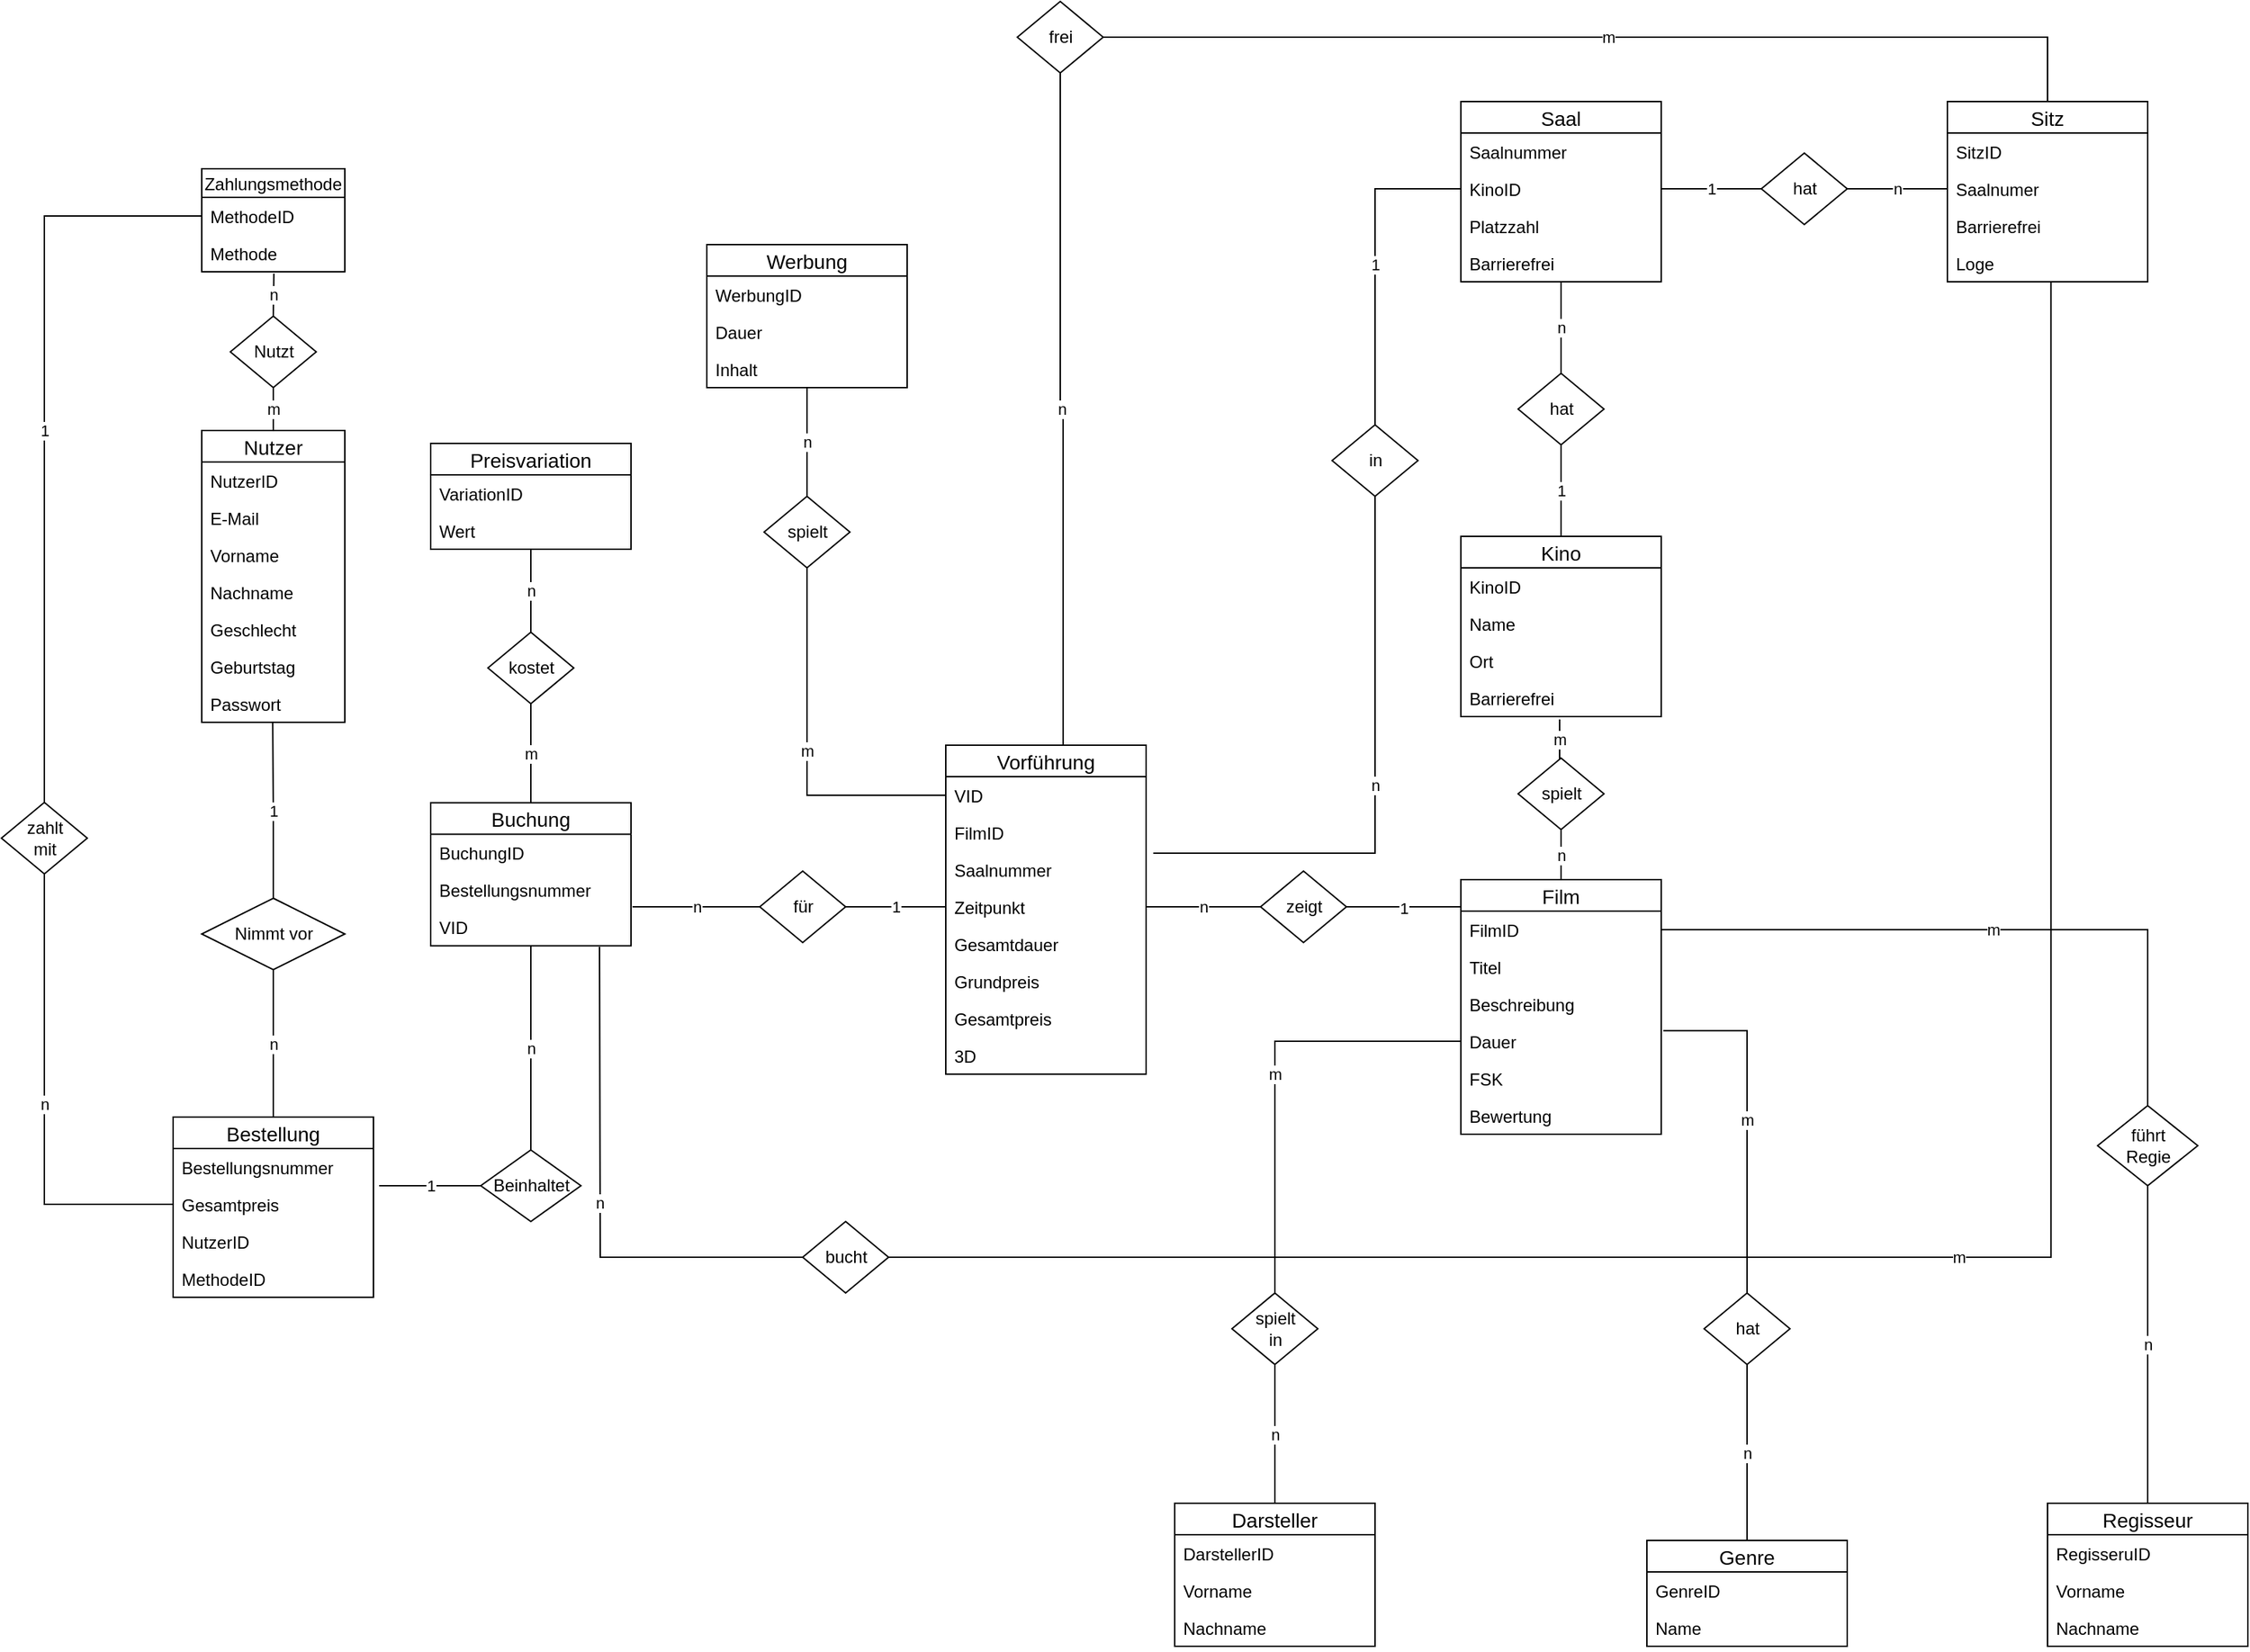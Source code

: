 <mxfile version="12.0.0" type="device" pages="1"><diagram id="WJDz2hZF4PvaoOmdjmCc" name="Page-1"><mxGraphModel dx="2475" dy="1873" grid="1" gridSize="10" guides="1" tooltips="1" connect="1" arrows="1" fold="1" page="1" pageScale="1" pageWidth="827" pageHeight="1169" math="0" shadow="0"><root><mxCell id="0"/><mxCell id="1" parent="0"/><mxCell id="n-NUTjn7tb1oznhaKFMg-2" value="Nutzer" style="swimlane;fontStyle=0;childLayout=stackLayout;horizontal=1;startSize=22;fillColor=none;horizontalStack=0;resizeParent=1;resizeParentMax=0;resizeLast=0;collapsible=1;marginBottom=0;swimlaneFillColor=#ffffff;align=center;fontSize=14;html=0;" parent="1" vertex="1"><mxGeometry x="60" y="270" width="100" height="204" as="geometry"/></mxCell><mxCell id="n-NUTjn7tb1oznhaKFMg-3" value="NutzerID" style="text;strokeColor=none;fillColor=none;spacingLeft=4;spacingRight=4;overflow=hidden;rotatable=0;points=[[0,0.5],[1,0.5]];portConstraint=eastwest;fontSize=12;" parent="n-NUTjn7tb1oznhaKFMg-2" vertex="1"><mxGeometry y="22" width="100" height="26" as="geometry"/></mxCell><mxCell id="n-NUTjn7tb1oznhaKFMg-4" value="E-Mail" style="text;strokeColor=none;fillColor=none;spacingLeft=4;spacingRight=4;overflow=hidden;rotatable=0;points=[[0,0.5],[1,0.5]];portConstraint=eastwest;fontSize=12;" parent="n-NUTjn7tb1oznhaKFMg-2" vertex="1"><mxGeometry y="48" width="100" height="26" as="geometry"/></mxCell><mxCell id="n-NUTjn7tb1oznhaKFMg-6" value="Vorname" style="text;strokeColor=none;fillColor=none;spacingLeft=4;spacingRight=4;overflow=hidden;rotatable=0;points=[[0,0.5],[1,0.5]];portConstraint=eastwest;fontSize=12;html=0;" parent="n-NUTjn7tb1oznhaKFMg-2" vertex="1"><mxGeometry y="74" width="100" height="26" as="geometry"/></mxCell><mxCell id="n-NUTjn7tb1oznhaKFMg-5" value="Nachname" style="text;strokeColor=none;fillColor=none;spacingLeft=4;spacingRight=4;overflow=hidden;rotatable=0;points=[[0,0.5],[1,0.5]];portConstraint=eastwest;fontSize=12;" parent="n-NUTjn7tb1oznhaKFMg-2" vertex="1"><mxGeometry y="100" width="100" height="26" as="geometry"/></mxCell><mxCell id="n-NUTjn7tb1oznhaKFMg-7" value="Geschlecht" style="text;strokeColor=none;fillColor=none;spacingLeft=4;spacingRight=4;overflow=hidden;rotatable=0;points=[[0,0.5],[1,0.5]];portConstraint=eastwest;fontSize=12;html=0;" parent="n-NUTjn7tb1oznhaKFMg-2" vertex="1"><mxGeometry y="126" width="100" height="26" as="geometry"/></mxCell><mxCell id="n-NUTjn7tb1oznhaKFMg-9" value="Geburtstag" style="text;strokeColor=none;fillColor=none;spacingLeft=4;spacingRight=4;overflow=hidden;rotatable=0;points=[[0,0.5],[1,0.5]];portConstraint=eastwest;fontSize=12;html=0;" parent="n-NUTjn7tb1oznhaKFMg-2" vertex="1"><mxGeometry y="152" width="100" height="26" as="geometry"/></mxCell><mxCell id="n-NUTjn7tb1oznhaKFMg-8" value="Passwort" style="text;strokeColor=none;fillColor=none;spacingLeft=4;spacingRight=4;overflow=hidden;rotatable=0;points=[[0,0.5],[1,0.5]];portConstraint=eastwest;fontSize=12;html=0;" parent="n-NUTjn7tb1oznhaKFMg-2" vertex="1"><mxGeometry y="178" width="100" height="26" as="geometry"/></mxCell><mxCell id="n-NUTjn7tb1oznhaKFMg-11" value="m" style="edgeStyle=orthogonalEdgeStyle;rounded=0;orthogonalLoop=1;jettySize=auto;html=1;exitX=0.5;exitY=1;exitDx=0;exitDy=0;entryX=0.5;entryY=0;entryDx=0;entryDy=0;endArrow=none;endFill=0;" parent="1" source="n-NUTjn7tb1oznhaKFMg-10" target="n-NUTjn7tb1oznhaKFMg-2" edge="1"><mxGeometry relative="1" as="geometry"/></mxCell><mxCell id="n-NUTjn7tb1oznhaKFMg-16" value="n" style="edgeStyle=orthogonalEdgeStyle;rounded=0;orthogonalLoop=1;jettySize=auto;html=1;exitX=0.5;exitY=0;exitDx=0;exitDy=0;entryX=0.504;entryY=1.046;entryDx=0;entryDy=0;entryPerimeter=0;endArrow=none;endFill=0;" parent="1" source="n-NUTjn7tb1oznhaKFMg-10" target="n-NUTjn7tb1oznhaKFMg-15" edge="1"><mxGeometry relative="1" as="geometry"/></mxCell><mxCell id="n-NUTjn7tb1oznhaKFMg-10" value="Nutzt" style="shape=rhombus;html=1;dashed=0;whitespace=wrap;perimeter=rhombusPerimeter;" parent="1" vertex="1"><mxGeometry x="80" y="190" width="60" height="50" as="geometry"/></mxCell><mxCell id="n-NUTjn7tb1oznhaKFMg-13" value="Zahlungsmethode" style="swimlane;fontStyle=0;childLayout=stackLayout;horizontal=1;startSize=20;fillColor=#ffffff;horizontalStack=0;resizeParent=1;resizeParentMax=0;resizeLast=0;collapsible=0;marginBottom=0;swimlaneFillColor=#ffffff;html=0;" parent="1" vertex="1"><mxGeometry x="60" y="87" width="100" height="72" as="geometry"/></mxCell><mxCell id="n-NUTjn7tb1oznhaKFMg-14" value="MethodeID" style="text;strokeColor=none;fillColor=none;spacingLeft=4;spacingRight=4;overflow=hidden;rotatable=0;points=[[0,0.5],[1,0.5]];portConstraint=eastwest;fontSize=12;html=0;" parent="n-NUTjn7tb1oznhaKFMg-13" vertex="1"><mxGeometry y="20" width="100" height="26" as="geometry"/></mxCell><mxCell id="n-NUTjn7tb1oznhaKFMg-15" value="Methode" style="text;strokeColor=none;fillColor=none;spacingLeft=4;spacingRight=4;overflow=hidden;rotatable=0;points=[[0,0.5],[1,0.5]];portConstraint=eastwest;fontSize=12;html=0;" parent="n-NUTjn7tb1oznhaKFMg-13" vertex="1"><mxGeometry y="46" width="100" height="26" as="geometry"/></mxCell><mxCell id="n-NUTjn7tb1oznhaKFMg-18" value="1" style="edgeStyle=orthogonalEdgeStyle;rounded=0;orthogonalLoop=1;jettySize=auto;html=1;exitX=0.5;exitY=0;exitDx=0;exitDy=0;endArrow=none;endFill=0;entryX=0.496;entryY=1.015;entryDx=0;entryDy=0;entryPerimeter=0;" parent="1" source="n-NUTjn7tb1oznhaKFMg-17" target="n-NUTjn7tb1oznhaKFMg-8" edge="1"><mxGeometry relative="1" as="geometry"><mxPoint x="110" y="480" as="targetPoint"/></mxGeometry></mxCell><mxCell id="n-NUTjn7tb1oznhaKFMg-17" value="Nimmt vor" style="shape=rhombus;html=1;dashed=0;whitespace=wrap;perimeter=rhombusPerimeter;" parent="1" vertex="1"><mxGeometry x="60" y="597" width="100" height="50" as="geometry"/></mxCell><mxCell id="n-NUTjn7tb1oznhaKFMg-19" value="Buchung" style="swimlane;fontStyle=0;childLayout=stackLayout;horizontal=1;startSize=22;fillColor=none;horizontalStack=0;resizeParent=1;resizeParentMax=0;resizeLast=0;collapsible=1;marginBottom=0;swimlaneFillColor=#ffffff;align=center;fontSize=14;html=0;" parent="1" vertex="1"><mxGeometry x="220" y="530.2" width="140" height="100" as="geometry"/></mxCell><mxCell id="n-NUTjn7tb1oznhaKFMg-20" value="BuchungID" style="text;strokeColor=none;fillColor=none;spacingLeft=4;spacingRight=4;overflow=hidden;rotatable=0;points=[[0,0.5],[1,0.5]];portConstraint=eastwest;fontSize=12;" parent="n-NUTjn7tb1oznhaKFMg-19" vertex="1"><mxGeometry y="22" width="140" height="26" as="geometry"/></mxCell><mxCell id="Bf5lWT_Iywsizm_BHTDY-2" value="Bestellungsnummer" style="text;strokeColor=none;fillColor=none;spacingLeft=4;spacingRight=4;overflow=hidden;rotatable=0;points=[[0,0.5],[1,0.5]];portConstraint=eastwest;fontSize=12;" parent="n-NUTjn7tb1oznhaKFMg-19" vertex="1"><mxGeometry y="48" width="140" height="26" as="geometry"/></mxCell><mxCell id="n-NUTjn7tb1oznhaKFMg-22" value="VID" style="text;strokeColor=none;fillColor=none;spacingLeft=4;spacingRight=4;overflow=hidden;rotatable=0;points=[[0,0.5],[1,0.5]];portConstraint=eastwest;fontSize=12;" parent="n-NUTjn7tb1oznhaKFMg-19" vertex="1"><mxGeometry y="74" width="140" height="26" as="geometry"/></mxCell><mxCell id="n-NUTjn7tb1oznhaKFMg-34" value="n" style="edgeStyle=orthogonalEdgeStyle;rounded=0;orthogonalLoop=1;jettySize=auto;html=1;endArrow=none;endFill=0;" parent="1" source="n-NUTjn7tb1oznhaKFMg-29" target="n-NUTjn7tb1oznhaKFMg-17" edge="1"><mxGeometry relative="1" as="geometry"/></mxCell><mxCell id="n-NUTjn7tb1oznhaKFMg-29" value="Bestellung" style="swimlane;fontStyle=0;childLayout=stackLayout;horizontal=1;startSize=22;fillColor=none;horizontalStack=0;resizeParent=1;resizeParentMax=0;resizeLast=0;collapsible=1;marginBottom=0;swimlaneFillColor=#ffffff;align=center;fontSize=14;html=0;" parent="1" vertex="1"><mxGeometry x="40" y="750" width="140" height="126" as="geometry"/></mxCell><mxCell id="n-NUTjn7tb1oznhaKFMg-30" value="Bestellungsnummer" style="text;strokeColor=none;fillColor=none;spacingLeft=4;spacingRight=4;overflow=hidden;rotatable=0;points=[[0,0.5],[1,0.5]];portConstraint=eastwest;fontSize=12;" parent="n-NUTjn7tb1oznhaKFMg-29" vertex="1"><mxGeometry y="22" width="140" height="26" as="geometry"/></mxCell><mxCell id="n-NUTjn7tb1oznhaKFMg-31" value="Gesamtpreis" style="text;strokeColor=none;fillColor=none;spacingLeft=4;spacingRight=4;overflow=hidden;rotatable=0;points=[[0,0.5],[1,0.5]];portConstraint=eastwest;fontSize=12;" parent="n-NUTjn7tb1oznhaKFMg-29" vertex="1"><mxGeometry y="48" width="140" height="26" as="geometry"/></mxCell><mxCell id="Bf5lWT_Iywsizm_BHTDY-1" value="NutzerID" style="text;strokeColor=none;fillColor=none;spacingLeft=4;spacingRight=4;overflow=hidden;rotatable=0;points=[[0,0.5],[1,0.5]];portConstraint=eastwest;fontSize=12;" parent="n-NUTjn7tb1oznhaKFMg-29" vertex="1"><mxGeometry y="74" width="140" height="26" as="geometry"/></mxCell><mxCell id="Bf5lWT_Iywsizm_BHTDY-11" value="MethodeID" style="text;strokeColor=none;fillColor=none;spacingLeft=4;spacingRight=4;overflow=hidden;rotatable=0;points=[[0,0.5],[1,0.5]];portConstraint=eastwest;fontSize=12;" parent="n-NUTjn7tb1oznhaKFMg-29" vertex="1"><mxGeometry y="100" width="140" height="26" as="geometry"/></mxCell><mxCell id="n-NUTjn7tb1oznhaKFMg-39" value="n" style="edgeStyle=orthogonalEdgeStyle;rounded=0;orthogonalLoop=1;jettySize=auto;html=1;exitX=0.5;exitY=0;exitDx=0;exitDy=0;entryX=0.5;entryY=0.992;entryDx=0;entryDy=0;entryPerimeter=0;endArrow=none;endFill=0;" parent="1" source="n-NUTjn7tb1oznhaKFMg-33" edge="1"><mxGeometry relative="1" as="geometry"><mxPoint x="290" y="630" as="targetPoint"/></mxGeometry></mxCell><mxCell id="n-NUTjn7tb1oznhaKFMg-48" value="1" style="edgeStyle=orthogonalEdgeStyle;rounded=0;orthogonalLoop=1;jettySize=auto;html=1;endArrow=none;endFill=0;" parent="1" source="n-NUTjn7tb1oznhaKFMg-33" edge="1"><mxGeometry relative="1" as="geometry"><mxPoint x="184" y="798" as="targetPoint"/></mxGeometry></mxCell><mxCell id="n-NUTjn7tb1oznhaKFMg-33" value="Beinhaltet" style="shape=rhombus;html=1;dashed=0;whitespace=wrap;perimeter=rhombusPerimeter;" parent="1" vertex="1"><mxGeometry x="255" y="773" width="70" height="50" as="geometry"/></mxCell><mxCell id="n-NUTjn7tb1oznhaKFMg-51" value="n" style="edgeStyle=orthogonalEdgeStyle;rounded=0;orthogonalLoop=1;jettySize=auto;html=1;exitX=0;exitY=0.5;exitDx=0;exitDy=0;endArrow=none;endFill=0;entryX=0.846;entryY=1.038;entryDx=0;entryDy=0;entryPerimeter=0;" parent="1" source="n-NUTjn7tb1oznhaKFMg-49" edge="1"><mxGeometry relative="1" as="geometry"><mxPoint x="338" y="631" as="targetPoint"/></mxGeometry></mxCell><mxCell id="n-NUTjn7tb1oznhaKFMg-57" value="m" style="edgeStyle=orthogonalEdgeStyle;rounded=0;orthogonalLoop=1;jettySize=auto;html=1;exitX=1;exitY=0.5;exitDx=0;exitDy=0;entryX=0.517;entryY=0.985;entryDx=0;entryDy=0;entryPerimeter=0;endArrow=none;endFill=0;" parent="1" source="n-NUTjn7tb1oznhaKFMg-49" target="n-NUTjn7tb1oznhaKFMg-55" edge="1"><mxGeometry relative="1" as="geometry"/></mxCell><mxCell id="n-NUTjn7tb1oznhaKFMg-49" value="bucht" style="shape=rhombus;html=1;dashed=0;whitespace=wrap;perimeter=rhombusPerimeter;" parent="1" vertex="1"><mxGeometry x="480" y="823" width="60" height="50" as="geometry"/></mxCell><mxCell id="n-NUTjn7tb1oznhaKFMg-52" value="Sitz" style="swimlane;fontStyle=0;childLayout=stackLayout;horizontal=1;startSize=22;fillColor=none;horizontalStack=0;resizeParent=1;resizeParentMax=0;resizeLast=0;collapsible=1;marginBottom=0;swimlaneFillColor=#ffffff;align=center;fontSize=14;html=0;" parent="1" vertex="1"><mxGeometry x="1280" y="40" width="140" height="126" as="geometry"/></mxCell><mxCell id="n-NUTjn7tb1oznhaKFMg-53" value="SitzID" style="text;strokeColor=none;fillColor=none;spacingLeft=4;spacingRight=4;overflow=hidden;rotatable=0;points=[[0,0.5],[1,0.5]];portConstraint=eastwest;fontSize=12;" parent="n-NUTjn7tb1oznhaKFMg-52" vertex="1"><mxGeometry y="22" width="140" height="26" as="geometry"/></mxCell><mxCell id="n-NUTjn7tb1oznhaKFMg-54" value="Saalnumer" style="text;strokeColor=none;fillColor=none;spacingLeft=4;spacingRight=4;overflow=hidden;rotatable=0;points=[[0,0.5],[1,0.5]];portConstraint=eastwest;fontSize=12;" parent="n-NUTjn7tb1oznhaKFMg-52" vertex="1"><mxGeometry y="48" width="140" height="26" as="geometry"/></mxCell><mxCell id="n-NUTjn7tb1oznhaKFMg-56" value="Barrierefrei" style="text;strokeColor=none;fillColor=none;spacingLeft=4;spacingRight=4;overflow=hidden;rotatable=0;points=[[0,0.5],[1,0.5]];portConstraint=eastwest;fontSize=12;html=0;" parent="n-NUTjn7tb1oznhaKFMg-52" vertex="1"><mxGeometry y="74" width="140" height="26" as="geometry"/></mxCell><mxCell id="n-NUTjn7tb1oznhaKFMg-55" value="Loge" style="text;strokeColor=none;fillColor=none;spacingLeft=4;spacingRight=4;overflow=hidden;rotatable=0;points=[[0,0.5],[1,0.5]];portConstraint=eastwest;fontSize=12;" parent="n-NUTjn7tb1oznhaKFMg-52" vertex="1"><mxGeometry y="100" width="140" height="26" as="geometry"/></mxCell><mxCell id="n-NUTjn7tb1oznhaKFMg-65" value="1" style="edgeStyle=orthogonalEdgeStyle;rounded=0;orthogonalLoop=1;jettySize=auto;html=1;exitX=0;exitY=0.5;exitDx=0;exitDy=0;endArrow=none;endFill=0;entryX=1;entryY=0.5;entryDx=0;entryDy=0;" parent="1" source="n-NUTjn7tb1oznhaKFMg-58" target="n-NUTjn7tb1oznhaKFMg-61" edge="1"><mxGeometry relative="1" as="geometry"><mxPoint x="800" y="100" as="targetPoint"/></mxGeometry></mxCell><mxCell id="n-NUTjn7tb1oznhaKFMg-66" value="n" style="edgeStyle=orthogonalEdgeStyle;rounded=0;orthogonalLoop=1;jettySize=auto;html=1;exitX=1;exitY=0.5;exitDx=0;exitDy=0;entryX=0;entryY=0.5;entryDx=0;entryDy=0;endArrow=none;endFill=0;" parent="1" source="n-NUTjn7tb1oznhaKFMg-58" target="n-NUTjn7tb1oznhaKFMg-54" edge="1"><mxGeometry relative="1" as="geometry"/></mxCell><mxCell id="n-NUTjn7tb1oznhaKFMg-58" value="hat" style="shape=rhombus;html=1;dashed=0;whitespace=wrap;perimeter=rhombusPerimeter;" parent="1" vertex="1"><mxGeometry x="1150" y="76" width="60" height="50" as="geometry"/></mxCell><mxCell id="n-NUTjn7tb1oznhaKFMg-59" value="Saal" style="swimlane;fontStyle=0;childLayout=stackLayout;horizontal=1;startSize=22;fillColor=none;horizontalStack=0;resizeParent=1;resizeParentMax=0;resizeLast=0;collapsible=1;marginBottom=0;swimlaneFillColor=#ffffff;align=center;fontSize=14;html=0;" parent="1" vertex="1"><mxGeometry x="940" y="40" width="140" height="126" as="geometry"/></mxCell><mxCell id="n-NUTjn7tb1oznhaKFMg-60" value="Saalnummer" style="text;strokeColor=none;fillColor=none;spacingLeft=4;spacingRight=4;overflow=hidden;rotatable=0;points=[[0,0.5],[1,0.5]];portConstraint=eastwest;fontSize=12;" parent="n-NUTjn7tb1oznhaKFMg-59" vertex="1"><mxGeometry y="22" width="140" height="26" as="geometry"/></mxCell><mxCell id="n-NUTjn7tb1oznhaKFMg-61" value="KinoID" style="text;strokeColor=none;fillColor=none;spacingLeft=4;spacingRight=4;overflow=hidden;rotatable=0;points=[[0,0.5],[1,0.5]];portConstraint=eastwest;fontSize=12;" parent="n-NUTjn7tb1oznhaKFMg-59" vertex="1"><mxGeometry y="48" width="140" height="26" as="geometry"/></mxCell><mxCell id="n-NUTjn7tb1oznhaKFMg-63" value="Platzzahl" style="text;strokeColor=none;fillColor=none;spacingLeft=4;spacingRight=4;overflow=hidden;rotatable=0;points=[[0,0.5],[1,0.5]];portConstraint=eastwest;fontSize=12;html=0;" parent="n-NUTjn7tb1oznhaKFMg-59" vertex="1"><mxGeometry y="74" width="140" height="26" as="geometry"/></mxCell><mxCell id="n-NUTjn7tb1oznhaKFMg-62" value="Barrierefrei" style="text;strokeColor=none;fillColor=none;spacingLeft=4;spacingRight=4;overflow=hidden;rotatable=0;points=[[0,0.5],[1,0.5]];portConstraint=eastwest;fontSize=12;" parent="n-NUTjn7tb1oznhaKFMg-59" vertex="1"><mxGeometry y="100" width="140" height="26" as="geometry"/></mxCell><mxCell id="n-NUTjn7tb1oznhaKFMg-67" value="Kino" style="swimlane;fontStyle=0;childLayout=stackLayout;horizontal=1;startSize=22;fillColor=none;horizontalStack=0;resizeParent=1;resizeParentMax=0;resizeLast=0;collapsible=1;marginBottom=0;swimlaneFillColor=#ffffff;align=center;fontSize=14;html=0;" parent="1" vertex="1"><mxGeometry x="940" y="344" width="140" height="126" as="geometry"/></mxCell><mxCell id="n-NUTjn7tb1oznhaKFMg-68" value="KinoID" style="text;strokeColor=none;fillColor=none;spacingLeft=4;spacingRight=4;overflow=hidden;rotatable=0;points=[[0,0.5],[1,0.5]];portConstraint=eastwest;fontSize=12;" parent="n-NUTjn7tb1oznhaKFMg-67" vertex="1"><mxGeometry y="22" width="140" height="26" as="geometry"/></mxCell><mxCell id="n-NUTjn7tb1oznhaKFMg-69" value="Name" style="text;strokeColor=none;fillColor=none;spacingLeft=4;spacingRight=4;overflow=hidden;rotatable=0;points=[[0,0.5],[1,0.5]];portConstraint=eastwest;fontSize=12;" parent="n-NUTjn7tb1oznhaKFMg-67" vertex="1"><mxGeometry y="48" width="140" height="26" as="geometry"/></mxCell><mxCell id="n-NUTjn7tb1oznhaKFMg-70" value="Ort" style="text;strokeColor=none;fillColor=none;spacingLeft=4;spacingRight=4;overflow=hidden;rotatable=0;points=[[0,0.5],[1,0.5]];portConstraint=eastwest;fontSize=12;html=0;" parent="n-NUTjn7tb1oznhaKFMg-67" vertex="1"><mxGeometry y="74" width="140" height="26" as="geometry"/></mxCell><mxCell id="n-NUTjn7tb1oznhaKFMg-71" value="Barrierefrei" style="text;strokeColor=none;fillColor=none;spacingLeft=4;spacingRight=4;overflow=hidden;rotatable=0;points=[[0,0.5],[1,0.5]];portConstraint=eastwest;fontSize=12;" parent="n-NUTjn7tb1oznhaKFMg-67" vertex="1"><mxGeometry y="100" width="140" height="26" as="geometry"/></mxCell><mxCell id="n-NUTjn7tb1oznhaKFMg-76" value="n" style="edgeStyle=orthogonalEdgeStyle;rounded=0;orthogonalLoop=1;jettySize=auto;html=1;exitX=0.5;exitY=0;exitDx=0;exitDy=0;entryX=0.5;entryY=0.981;entryDx=0;entryDy=0;entryPerimeter=0;endArrow=none;endFill=0;" parent="1" source="n-NUTjn7tb1oznhaKFMg-72" target="n-NUTjn7tb1oznhaKFMg-62" edge="1"><mxGeometry relative="1" as="geometry"/></mxCell><mxCell id="n-NUTjn7tb1oznhaKFMg-77" value="1" style="edgeStyle=orthogonalEdgeStyle;rounded=0;orthogonalLoop=1;jettySize=auto;html=1;exitX=0.5;exitY=1;exitDx=0;exitDy=0;entryX=0.5;entryY=0;entryDx=0;entryDy=0;endArrow=none;endFill=0;" parent="1" source="n-NUTjn7tb1oznhaKFMg-72" target="n-NUTjn7tb1oznhaKFMg-67" edge="1"><mxGeometry relative="1" as="geometry"/></mxCell><mxCell id="n-NUTjn7tb1oznhaKFMg-72" value="hat" style="shape=rhombus;html=1;dashed=0;whitespace=wrap;perimeter=rhombusPerimeter;" parent="1" vertex="1"><mxGeometry x="980" y="230" width="60" height="50" as="geometry"/></mxCell><mxCell id="n-NUTjn7tb1oznhaKFMg-78" value="Film" style="swimlane;fontStyle=0;childLayout=stackLayout;horizontal=1;startSize=22;fillColor=none;horizontalStack=0;resizeParent=1;resizeParentMax=0;resizeLast=0;collapsible=1;marginBottom=0;swimlaneFillColor=#ffffff;align=center;fontSize=14;html=0;" parent="1" vertex="1"><mxGeometry x="940" y="584" width="140" height="178" as="geometry"/></mxCell><mxCell id="n-NUTjn7tb1oznhaKFMg-79" value="FilmID" style="text;strokeColor=none;fillColor=none;spacingLeft=4;spacingRight=4;overflow=hidden;rotatable=0;points=[[0,0.5],[1,0.5]];portConstraint=eastwest;fontSize=12;" parent="n-NUTjn7tb1oznhaKFMg-78" vertex="1"><mxGeometry y="22" width="140" height="26" as="geometry"/></mxCell><mxCell id="n-NUTjn7tb1oznhaKFMg-80" value="Titel" style="text;strokeColor=none;fillColor=none;spacingLeft=4;spacingRight=4;overflow=hidden;rotatable=0;points=[[0,0.5],[1,0.5]];portConstraint=eastwest;fontSize=12;" parent="n-NUTjn7tb1oznhaKFMg-78" vertex="1"><mxGeometry y="48" width="140" height="26" as="geometry"/></mxCell><mxCell id="n-NUTjn7tb1oznhaKFMg-85" value="Beschreibung" style="text;strokeColor=none;fillColor=none;spacingLeft=4;spacingRight=4;overflow=hidden;rotatable=0;points=[[0,0.5],[1,0.5]];portConstraint=eastwest;fontSize=12;html=0;" parent="n-NUTjn7tb1oznhaKFMg-78" vertex="1"><mxGeometry y="74" width="140" height="26" as="geometry"/></mxCell><mxCell id="n-NUTjn7tb1oznhaKFMg-83" value="Dauer" style="text;strokeColor=none;fillColor=none;spacingLeft=4;spacingRight=4;overflow=hidden;rotatable=0;points=[[0,0.5],[1,0.5]];portConstraint=eastwest;fontSize=12;html=0;" parent="n-NUTjn7tb1oznhaKFMg-78" vertex="1"><mxGeometry y="100" width="140" height="26" as="geometry"/></mxCell><mxCell id="n-NUTjn7tb1oznhaKFMg-86" value="FSK" style="text;strokeColor=none;fillColor=none;spacingLeft=4;spacingRight=4;overflow=hidden;rotatable=0;points=[[0,0.5],[1,0.5]];portConstraint=eastwest;fontSize=12;html=0;" parent="n-NUTjn7tb1oznhaKFMg-78" vertex="1"><mxGeometry y="126" width="140" height="26" as="geometry"/></mxCell><mxCell id="n-NUTjn7tb1oznhaKFMg-87" value="Bewertung" style="text;strokeColor=none;fillColor=none;spacingLeft=4;spacingRight=4;overflow=hidden;rotatable=0;points=[[0,0.5],[1,0.5]];portConstraint=eastwest;fontSize=12;html=0;" parent="n-NUTjn7tb1oznhaKFMg-78" vertex="1"><mxGeometry y="152" width="140" height="26" as="geometry"/></mxCell><mxCell id="n-NUTjn7tb1oznhaKFMg-91" value="m" style="edgeStyle=orthogonalEdgeStyle;rounded=0;orthogonalLoop=1;jettySize=auto;html=1;exitX=0.5;exitY=0;exitDx=0;exitDy=0;entryX=0.493;entryY=1.077;entryDx=0;entryDy=0;entryPerimeter=0;endArrow=none;endFill=0;" parent="1" source="n-NUTjn7tb1oznhaKFMg-89" target="n-NUTjn7tb1oznhaKFMg-71" edge="1"><mxGeometry relative="1" as="geometry"/></mxCell><mxCell id="n-NUTjn7tb1oznhaKFMg-92" value="n" style="edgeStyle=orthogonalEdgeStyle;rounded=0;orthogonalLoop=1;jettySize=auto;html=1;exitX=0.5;exitY=1;exitDx=0;exitDy=0;entryX=0.5;entryY=0;entryDx=0;entryDy=0;endArrow=none;endFill=0;" parent="1" source="n-NUTjn7tb1oznhaKFMg-89" target="n-NUTjn7tb1oznhaKFMg-78" edge="1"><mxGeometry relative="1" as="geometry"/></mxCell><mxCell id="n-NUTjn7tb1oznhaKFMg-89" value="spielt" style="shape=rhombus;html=1;dashed=0;whitespace=wrap;perimeter=rhombusPerimeter;" parent="1" vertex="1"><mxGeometry x="980" y="499" width="60" height="50" as="geometry"/></mxCell><mxCell id="n-NUTjn7tb1oznhaKFMg-93" value="Vorführung" style="swimlane;fontStyle=0;childLayout=stackLayout;horizontal=1;startSize=22;fillColor=none;horizontalStack=0;resizeParent=1;resizeParentMax=0;resizeLast=0;collapsible=1;marginBottom=0;swimlaneFillColor=#ffffff;align=center;fontSize=14;html=0;" parent="1" vertex="1"><mxGeometry x="580" y="490" width="140" height="230" as="geometry"/></mxCell><mxCell id="n-NUTjn7tb1oznhaKFMg-94" value="VID" style="text;strokeColor=none;fillColor=none;spacingLeft=4;spacingRight=4;overflow=hidden;rotatable=0;points=[[0,0.5],[1,0.5]];portConstraint=eastwest;fontSize=12;" parent="n-NUTjn7tb1oznhaKFMg-93" vertex="1"><mxGeometry y="22" width="140" height="26" as="geometry"/></mxCell><mxCell id="n-NUTjn7tb1oznhaKFMg-95" value="FilmID" style="text;strokeColor=none;fillColor=none;spacingLeft=4;spacingRight=4;overflow=hidden;rotatable=0;points=[[0,0.5],[1,0.5]];portConstraint=eastwest;fontSize=12;" parent="n-NUTjn7tb1oznhaKFMg-93" vertex="1"><mxGeometry y="48" width="140" height="26" as="geometry"/></mxCell><mxCell id="n-NUTjn7tb1oznhaKFMg-96" value="Saalnummer" style="text;strokeColor=none;fillColor=none;spacingLeft=4;spacingRight=4;overflow=hidden;rotatable=0;points=[[0,0.5],[1,0.5]];portConstraint=eastwest;fontSize=12;" parent="n-NUTjn7tb1oznhaKFMg-93" vertex="1"><mxGeometry y="74" width="140" height="26" as="geometry"/></mxCell><mxCell id="n-NUTjn7tb1oznhaKFMg-98" value="Zeitpunkt" style="text;strokeColor=none;fillColor=none;spacingLeft=4;spacingRight=4;overflow=hidden;rotatable=0;points=[[0,0.5],[1,0.5]];portConstraint=eastwest;fontSize=12;html=0;" parent="n-NUTjn7tb1oznhaKFMg-93" vertex="1"><mxGeometry y="100" width="140" height="26" as="geometry"/></mxCell><mxCell id="n-NUTjn7tb1oznhaKFMg-97" value="Gesamtdauer" style="text;strokeColor=none;fillColor=none;spacingLeft=4;spacingRight=4;overflow=hidden;rotatable=0;points=[[0,0.5],[1,0.5]];portConstraint=eastwest;fontSize=12;html=0;" parent="n-NUTjn7tb1oznhaKFMg-93" vertex="1"><mxGeometry y="126" width="140" height="26" as="geometry"/></mxCell><mxCell id="n-NUTjn7tb1oznhaKFMg-99" value="Grundpreis" style="text;strokeColor=none;fillColor=none;spacingLeft=4;spacingRight=4;overflow=hidden;rotatable=0;points=[[0,0.5],[1,0.5]];portConstraint=eastwest;fontSize=12;html=0;" parent="n-NUTjn7tb1oznhaKFMg-93" vertex="1"><mxGeometry y="152" width="140" height="26" as="geometry"/></mxCell><mxCell id="rNBBrnjexwkgLHZMP_2b-5" value="Gesamtpreis" style="text;strokeColor=none;fillColor=none;spacingLeft=4;spacingRight=4;overflow=hidden;rotatable=0;points=[[0,0.5],[1,0.5]];portConstraint=eastwest;fontSize=12;" vertex="1" parent="n-NUTjn7tb1oznhaKFMg-93"><mxGeometry y="178" width="140" height="26" as="geometry"/></mxCell><mxCell id="n-NUTjn7tb1oznhaKFMg-101" value="3D" style="text;strokeColor=none;fillColor=none;spacingLeft=4;spacingRight=4;overflow=hidden;rotatable=0;points=[[0,0.5],[1,0.5]];portConstraint=eastwest;fontSize=12;html=0;" parent="n-NUTjn7tb1oznhaKFMg-93" vertex="1"><mxGeometry y="204" width="140" height="26" as="geometry"/></mxCell><mxCell id="n-NUTjn7tb1oznhaKFMg-103" value="n" style="edgeStyle=orthogonalEdgeStyle;rounded=0;orthogonalLoop=1;jettySize=auto;html=1;exitX=0;exitY=0.5;exitDx=0;exitDy=0;entryX=1.007;entryY=0.954;entryDx=0;entryDy=0;endArrow=none;endFill=0;entryPerimeter=0;" parent="1" source="n-NUTjn7tb1oznhaKFMg-102" edge="1"><mxGeometry relative="1" as="geometry"><mxPoint x="361" y="603" as="targetPoint"/></mxGeometry></mxCell><mxCell id="n-NUTjn7tb1oznhaKFMg-104" value="1" style="edgeStyle=orthogonalEdgeStyle;rounded=0;orthogonalLoop=1;jettySize=auto;html=1;exitX=1;exitY=0.5;exitDx=0;exitDy=0;entryX=0;entryY=0.5;entryDx=0;entryDy=0;endArrow=none;endFill=0;" parent="1" source="n-NUTjn7tb1oznhaKFMg-102" target="n-NUTjn7tb1oznhaKFMg-98" edge="1"><mxGeometry relative="1" as="geometry"/></mxCell><mxCell id="n-NUTjn7tb1oznhaKFMg-102" value="für" style="shape=rhombus;html=1;dashed=0;whitespace=wrap;perimeter=rhombusPerimeter;" parent="1" vertex="1"><mxGeometry x="450" y="578" width="60" height="50" as="geometry"/></mxCell><mxCell id="n-NUTjn7tb1oznhaKFMg-106" value="n" style="edgeStyle=orthogonalEdgeStyle;rounded=0;orthogonalLoop=1;jettySize=auto;html=1;exitX=0;exitY=0.5;exitDx=0;exitDy=0;entryX=1;entryY=0.5;entryDx=0;entryDy=0;endArrow=none;endFill=0;" parent="1" source="n-NUTjn7tb1oznhaKFMg-105" target="n-NUTjn7tb1oznhaKFMg-98" edge="1"><mxGeometry relative="1" as="geometry"/></mxCell><mxCell id="n-NUTjn7tb1oznhaKFMg-107" value="1" style="edgeStyle=orthogonalEdgeStyle;rounded=0;orthogonalLoop=1;jettySize=auto;html=1;exitX=1;exitY=0.5;exitDx=0;exitDy=0;endArrow=none;endFill=0;" parent="1" source="n-NUTjn7tb1oznhaKFMg-105" edge="1"><mxGeometry relative="1" as="geometry"><mxPoint x="940" y="603" as="targetPoint"/></mxGeometry></mxCell><mxCell id="n-NUTjn7tb1oznhaKFMg-105" value="zeigt" style="shape=rhombus;html=1;dashed=0;whitespace=wrap;perimeter=rhombusPerimeter;" parent="1" vertex="1"><mxGeometry x="800" y="578" width="60" height="50" as="geometry"/></mxCell><mxCell id="n-NUTjn7tb1oznhaKFMg-108" value="Werbung" style="swimlane;fontStyle=0;childLayout=stackLayout;horizontal=1;startSize=22;fillColor=none;horizontalStack=0;resizeParent=1;resizeParentMax=0;resizeLast=0;collapsible=1;marginBottom=0;swimlaneFillColor=#ffffff;align=center;fontSize=14;html=0;" parent="1" vertex="1"><mxGeometry x="413" y="140" width="140" height="100" as="geometry"/></mxCell><mxCell id="n-NUTjn7tb1oznhaKFMg-109" value="WerbungID" style="text;strokeColor=none;fillColor=none;spacingLeft=4;spacingRight=4;overflow=hidden;rotatable=0;points=[[0,0.5],[1,0.5]];portConstraint=eastwest;fontSize=12;" parent="n-NUTjn7tb1oznhaKFMg-108" vertex="1"><mxGeometry y="22" width="140" height="26" as="geometry"/></mxCell><mxCell id="n-NUTjn7tb1oznhaKFMg-110" value="Dauer" style="text;strokeColor=none;fillColor=none;spacingLeft=4;spacingRight=4;overflow=hidden;rotatable=0;points=[[0,0.5],[1,0.5]];portConstraint=eastwest;fontSize=12;" parent="n-NUTjn7tb1oznhaKFMg-108" vertex="1"><mxGeometry y="48" width="140" height="26" as="geometry"/></mxCell><mxCell id="n-NUTjn7tb1oznhaKFMg-111" value="Inhalt" style="text;strokeColor=none;fillColor=none;spacingLeft=4;spacingRight=4;overflow=hidden;rotatable=0;points=[[0,0.5],[1,0.5]];portConstraint=eastwest;fontSize=12;" parent="n-NUTjn7tb1oznhaKFMg-108" vertex="1"><mxGeometry y="74" width="140" height="26" as="geometry"/></mxCell><mxCell id="n-NUTjn7tb1oznhaKFMg-114" value="n" style="edgeStyle=orthogonalEdgeStyle;rounded=0;orthogonalLoop=1;jettySize=auto;html=1;exitX=0.5;exitY=0;exitDx=0;exitDy=0;entryX=0.5;entryY=1;entryDx=0;entryDy=0;entryPerimeter=0;endArrow=none;endFill=0;" parent="1" source="n-NUTjn7tb1oznhaKFMg-112" target="n-NUTjn7tb1oznhaKFMg-111" edge="1"><mxGeometry relative="1" as="geometry"/></mxCell><mxCell id="n-NUTjn7tb1oznhaKFMg-115" value="m" style="edgeStyle=orthogonalEdgeStyle;rounded=0;orthogonalLoop=1;jettySize=auto;html=1;exitX=0.5;exitY=1;exitDx=0;exitDy=0;entryX=0;entryY=0.5;entryDx=0;entryDy=0;endArrow=none;endFill=0;" parent="1" source="n-NUTjn7tb1oznhaKFMg-112" target="n-NUTjn7tb1oznhaKFMg-94" edge="1"><mxGeometry relative="1" as="geometry"/></mxCell><mxCell id="n-NUTjn7tb1oznhaKFMg-112" value="spielt" style="shape=rhombus;html=1;dashed=0;whitespace=wrap;perimeter=rhombusPerimeter;" parent="1" vertex="1"><mxGeometry x="453" y="316" width="60" height="50" as="geometry"/></mxCell><mxCell id="n-NUTjn7tb1oznhaKFMg-116" value="Preisvariation" style="swimlane;fontStyle=0;childLayout=stackLayout;horizontal=1;startSize=22;fillColor=none;horizontalStack=0;resizeParent=1;resizeParentMax=0;resizeLast=0;collapsible=1;marginBottom=0;swimlaneFillColor=#ffffff;align=center;fontSize=14;html=0;" parent="1" vertex="1"><mxGeometry x="220" y="279" width="140" height="74" as="geometry"/></mxCell><mxCell id="n-NUTjn7tb1oznhaKFMg-119" value="VariationID" style="text;strokeColor=none;fillColor=none;spacingLeft=4;spacingRight=4;overflow=hidden;rotatable=0;points=[[0,0.5],[1,0.5]];portConstraint=eastwest;fontSize=12;" parent="n-NUTjn7tb1oznhaKFMg-116" vertex="1"><mxGeometry y="22" width="140" height="26" as="geometry"/></mxCell><mxCell id="n-NUTjn7tb1oznhaKFMg-121" value="Wert" style="text;strokeColor=none;fillColor=none;spacingLeft=4;spacingRight=4;overflow=hidden;rotatable=0;points=[[0,0.5],[1,0.5]];portConstraint=eastwest;fontSize=12;html=0;" parent="n-NUTjn7tb1oznhaKFMg-116" vertex="1"><mxGeometry y="48" width="140" height="26" as="geometry"/></mxCell><mxCell id="n-NUTjn7tb1oznhaKFMg-125" value="Darsteller" style="swimlane;fontStyle=0;childLayout=stackLayout;horizontal=1;startSize=22;fillColor=none;horizontalStack=0;resizeParent=1;resizeParentMax=0;resizeLast=0;collapsible=1;marginBottom=0;swimlaneFillColor=#ffffff;align=center;fontSize=14;html=0;" parent="1" vertex="1"><mxGeometry x="740" y="1020" width="140" height="100" as="geometry"/></mxCell><mxCell id="n-NUTjn7tb1oznhaKFMg-126" value="DarstellerID" style="text;strokeColor=none;fillColor=none;spacingLeft=4;spacingRight=4;overflow=hidden;rotatable=0;points=[[0,0.5],[1,0.5]];portConstraint=eastwest;fontSize=12;" parent="n-NUTjn7tb1oznhaKFMg-125" vertex="1"><mxGeometry y="22" width="140" height="26" as="geometry"/></mxCell><mxCell id="n-NUTjn7tb1oznhaKFMg-127" value="Vorname" style="text;strokeColor=none;fillColor=none;spacingLeft=4;spacingRight=4;overflow=hidden;rotatable=0;points=[[0,0.5],[1,0.5]];portConstraint=eastwest;fontSize=12;" parent="n-NUTjn7tb1oznhaKFMg-125" vertex="1"><mxGeometry y="48" width="140" height="26" as="geometry"/></mxCell><mxCell id="n-NUTjn7tb1oznhaKFMg-128" value="Nachname" style="text;strokeColor=none;fillColor=none;spacingLeft=4;spacingRight=4;overflow=hidden;rotatable=0;points=[[0,0.5],[1,0.5]];portConstraint=eastwest;fontSize=12;" parent="n-NUTjn7tb1oznhaKFMg-125" vertex="1"><mxGeometry y="74" width="140" height="26" as="geometry"/></mxCell><mxCell id="n-NUTjn7tb1oznhaKFMg-140" value="n" style="edgeStyle=orthogonalEdgeStyle;rounded=0;orthogonalLoop=1;jettySize=auto;html=1;endArrow=none;endFill=0;entryX=0.5;entryY=1;entryDx=0;entryDy=0;" parent="1" source="n-NUTjn7tb1oznhaKFMg-129" target="n-NUTjn7tb1oznhaKFMg-134" edge="1"><mxGeometry relative="1" as="geometry"><mxPoint x="1140" y="966" as="targetPoint"/></mxGeometry></mxCell><mxCell id="n-NUTjn7tb1oznhaKFMg-129" value="Genre" style="swimlane;fontStyle=0;childLayout=stackLayout;horizontal=1;startSize=22;fillColor=none;horizontalStack=0;resizeParent=1;resizeParentMax=0;resizeLast=0;collapsible=1;marginBottom=0;swimlaneFillColor=#ffffff;align=center;fontSize=14;html=0;" parent="1" vertex="1"><mxGeometry x="1070" y="1046" width="140" height="74" as="geometry"/></mxCell><mxCell id="n-NUTjn7tb1oznhaKFMg-130" value="GenreID" style="text;strokeColor=none;fillColor=none;spacingLeft=4;spacingRight=4;overflow=hidden;rotatable=0;points=[[0,0.5],[1,0.5]];portConstraint=eastwest;fontSize=12;" parent="n-NUTjn7tb1oznhaKFMg-129" vertex="1"><mxGeometry y="22" width="140" height="26" as="geometry"/></mxCell><mxCell id="n-NUTjn7tb1oznhaKFMg-131" value="Name" style="text;strokeColor=none;fillColor=none;spacingLeft=4;spacingRight=4;overflow=hidden;rotatable=0;points=[[0,0.5],[1,0.5]];portConstraint=eastwest;fontSize=12;" parent="n-NUTjn7tb1oznhaKFMg-129" vertex="1"><mxGeometry y="48" width="140" height="26" as="geometry"/></mxCell><mxCell id="n-NUTjn7tb1oznhaKFMg-135" value="n" style="edgeStyle=orthogonalEdgeStyle;rounded=0;orthogonalLoop=1;jettySize=auto;html=1;exitX=0.5;exitY=1;exitDx=0;exitDy=0;endArrow=none;endFill=0;" parent="1" source="n-NUTjn7tb1oznhaKFMg-133" target="n-NUTjn7tb1oznhaKFMg-125" edge="1"><mxGeometry relative="1" as="geometry"/></mxCell><mxCell id="n-NUTjn7tb1oznhaKFMg-136" value="m" style="edgeStyle=orthogonalEdgeStyle;rounded=0;orthogonalLoop=1;jettySize=auto;html=1;exitX=0.5;exitY=0;exitDx=0;exitDy=0;endArrow=none;endFill=0;" parent="1" source="n-NUTjn7tb1oznhaKFMg-133" target="n-NUTjn7tb1oznhaKFMg-83" edge="1"><mxGeometry relative="1" as="geometry"/></mxCell><mxCell id="n-NUTjn7tb1oznhaKFMg-133" value="spielt&lt;br&gt;in" style="shape=rhombus;html=1;dashed=0;whitespace=wrap;perimeter=rhombusPerimeter;" parent="1" vertex="1"><mxGeometry x="780" y="873" width="60" height="50" as="geometry"/></mxCell><mxCell id="n-NUTjn7tb1oznhaKFMg-141" value="m" style="edgeStyle=orthogonalEdgeStyle;rounded=0;orthogonalLoop=1;jettySize=auto;html=1;exitX=0.5;exitY=0;exitDx=0;exitDy=0;entryX=1.011;entryY=0.217;entryDx=0;entryDy=0;entryPerimeter=0;endArrow=none;endFill=0;" parent="1" source="n-NUTjn7tb1oznhaKFMg-134" target="n-NUTjn7tb1oznhaKFMg-83" edge="1"><mxGeometry relative="1" as="geometry"/></mxCell><mxCell id="n-NUTjn7tb1oznhaKFMg-134" value="hat" style="shape=rhombus;html=1;dashed=0;whitespace=wrap;perimeter=rhombusPerimeter;" parent="1" vertex="1"><mxGeometry x="1110" y="873" width="60" height="50" as="geometry"/></mxCell><mxCell id="Bf5lWT_Iywsizm_BHTDY-9" value="1" style="edgeStyle=orthogonalEdgeStyle;rounded=0;orthogonalLoop=1;jettySize=auto;html=1;exitX=0.5;exitY=0;exitDx=0;exitDy=0;entryX=0;entryY=0.5;entryDx=0;entryDy=0;endArrow=none;endFill=0;" parent="1" source="Bf5lWT_Iywsizm_BHTDY-4" target="n-NUTjn7tb1oznhaKFMg-14" edge="1"><mxGeometry relative="1" as="geometry"/></mxCell><mxCell id="Bf5lWT_Iywsizm_BHTDY-10" value="n" style="edgeStyle=orthogonalEdgeStyle;rounded=0;orthogonalLoop=1;jettySize=auto;html=1;exitX=0.5;exitY=1;exitDx=0;exitDy=0;entryX=0;entryY=0.5;entryDx=0;entryDy=0;endArrow=none;endFill=0;" parent="1" source="Bf5lWT_Iywsizm_BHTDY-4" target="n-NUTjn7tb1oznhaKFMg-31" edge="1"><mxGeometry relative="1" as="geometry"/></mxCell><mxCell id="Bf5lWT_Iywsizm_BHTDY-4" value="zahlt&lt;br&gt;mit" style="shape=rhombus;html=1;dashed=0;whitespace=wrap;perimeter=rhombusPerimeter;" parent="1" vertex="1"><mxGeometry x="-80" y="530" width="60" height="50" as="geometry"/></mxCell><mxCell id="rNBBrnjexwkgLHZMP_2b-3" value="n" style="edgeStyle=orthogonalEdgeStyle;rounded=0;orthogonalLoop=1;jettySize=auto;html=1;exitX=0.5;exitY=1;exitDx=0;exitDy=0;entryX=1.036;entryY=0.058;entryDx=0;entryDy=0;entryPerimeter=0;endArrow=none;endFill=0;" edge="1" parent="1" source="rNBBrnjexwkgLHZMP_2b-2" target="n-NUTjn7tb1oznhaKFMg-96"><mxGeometry relative="1" as="geometry"/></mxCell><mxCell id="rNBBrnjexwkgLHZMP_2b-4" value="1" style="edgeStyle=orthogonalEdgeStyle;rounded=0;orthogonalLoop=1;jettySize=auto;html=1;exitX=0.5;exitY=0;exitDx=0;exitDy=0;entryX=0;entryY=0.5;entryDx=0;entryDy=0;endArrow=none;endFill=0;" edge="1" parent="1" source="rNBBrnjexwkgLHZMP_2b-2" target="n-NUTjn7tb1oznhaKFMg-61"><mxGeometry relative="1" as="geometry"/></mxCell><mxCell id="rNBBrnjexwkgLHZMP_2b-2" value="in" style="shape=rhombus;html=1;dashed=0;whitespace=wrap;perimeter=rhombusPerimeter;" vertex="1" parent="1"><mxGeometry x="850" y="266" width="60" height="50" as="geometry"/></mxCell><mxCell id="rNBBrnjexwkgLHZMP_2b-7" value="n" style="edgeStyle=orthogonalEdgeStyle;rounded=0;orthogonalLoop=1;jettySize=auto;html=1;exitX=0.5;exitY=1;exitDx=0;exitDy=0;entryX=0.586;entryY=-0.002;entryDx=0;entryDy=0;entryPerimeter=0;endArrow=none;endFill=0;" edge="1" parent="1" source="rNBBrnjexwkgLHZMP_2b-6" target="n-NUTjn7tb1oznhaKFMg-93"><mxGeometry relative="1" as="geometry"/></mxCell><mxCell id="rNBBrnjexwkgLHZMP_2b-8" value="m" style="edgeStyle=orthogonalEdgeStyle;rounded=0;orthogonalLoop=1;jettySize=auto;html=1;exitX=1;exitY=0.5;exitDx=0;exitDy=0;endArrow=none;endFill=0;" edge="1" parent="1" source="rNBBrnjexwkgLHZMP_2b-6" target="n-NUTjn7tb1oznhaKFMg-52"><mxGeometry relative="1" as="geometry"/></mxCell><mxCell id="rNBBrnjexwkgLHZMP_2b-6" value="frei" style="shape=rhombus;html=1;dashed=0;whitespace=wrap;perimeter=rhombusPerimeter;" vertex="1" parent="1"><mxGeometry x="630" y="-30" width="60" height="50" as="geometry"/></mxCell><mxCell id="rNBBrnjexwkgLHZMP_2b-9" value="Regisseur" style="swimlane;fontStyle=0;childLayout=stackLayout;horizontal=1;startSize=22;fillColor=none;horizontalStack=0;resizeParent=1;resizeParentMax=0;resizeLast=0;collapsible=1;marginBottom=0;swimlaneFillColor=#ffffff;align=center;fontSize=14;" vertex="1" parent="1"><mxGeometry x="1350" y="1020" width="140" height="100" as="geometry"/></mxCell><mxCell id="rNBBrnjexwkgLHZMP_2b-10" value="RegisseruID" style="text;strokeColor=none;fillColor=none;spacingLeft=4;spacingRight=4;overflow=hidden;rotatable=0;points=[[0,0.5],[1,0.5]];portConstraint=eastwest;fontSize=12;" vertex="1" parent="rNBBrnjexwkgLHZMP_2b-9"><mxGeometry y="22" width="140" height="26" as="geometry"/></mxCell><mxCell id="rNBBrnjexwkgLHZMP_2b-11" value="Vorname" style="text;strokeColor=none;fillColor=none;spacingLeft=4;spacingRight=4;overflow=hidden;rotatable=0;points=[[0,0.5],[1,0.5]];portConstraint=eastwest;fontSize=12;" vertex="1" parent="rNBBrnjexwkgLHZMP_2b-9"><mxGeometry y="48" width="140" height="26" as="geometry"/></mxCell><mxCell id="rNBBrnjexwkgLHZMP_2b-12" value="Nachname" style="text;strokeColor=none;fillColor=none;spacingLeft=4;spacingRight=4;overflow=hidden;rotatable=0;points=[[0,0.5],[1,0.5]];portConstraint=eastwest;fontSize=12;" vertex="1" parent="rNBBrnjexwkgLHZMP_2b-9"><mxGeometry y="74" width="140" height="26" as="geometry"/></mxCell><mxCell id="rNBBrnjexwkgLHZMP_2b-14" value="n" style="edgeStyle=orthogonalEdgeStyle;rounded=0;orthogonalLoop=1;jettySize=auto;html=1;exitX=0.5;exitY=1;exitDx=0;exitDy=0;entryX=0.5;entryY=0;entryDx=0;entryDy=0;endArrow=none;endFill=0;" edge="1" parent="1" source="rNBBrnjexwkgLHZMP_2b-13" target="rNBBrnjexwkgLHZMP_2b-9"><mxGeometry relative="1" as="geometry"/></mxCell><mxCell id="rNBBrnjexwkgLHZMP_2b-15" value="m" style="edgeStyle=orthogonalEdgeStyle;rounded=0;orthogonalLoop=1;jettySize=auto;html=1;exitX=0.5;exitY=0;exitDx=0;exitDy=0;entryX=1;entryY=0.5;entryDx=0;entryDy=0;endArrow=none;endFill=0;" edge="1" parent="1" source="rNBBrnjexwkgLHZMP_2b-13" target="n-NUTjn7tb1oznhaKFMg-79"><mxGeometry relative="1" as="geometry"/></mxCell><mxCell id="rNBBrnjexwkgLHZMP_2b-13" value="führt&lt;br&gt;Regie" style="shape=rhombus;html=1;dashed=0;whitespace=wrap;perimeter=rhombusPerimeter;" vertex="1" parent="1"><mxGeometry x="1385" y="742" width="70" height="56" as="geometry"/></mxCell><mxCell id="rNBBrnjexwkgLHZMP_2b-18" value="n" style="edgeStyle=orthogonalEdgeStyle;rounded=0;orthogonalLoop=1;jettySize=auto;html=1;exitX=0.5;exitY=0;exitDx=0;exitDy=0;entryX=0.5;entryY=1.019;entryDx=0;entryDy=0;entryPerimeter=0;endArrow=none;endFill=0;" edge="1" parent="1" source="rNBBrnjexwkgLHZMP_2b-16" target="n-NUTjn7tb1oznhaKFMg-121"><mxGeometry relative="1" as="geometry"/></mxCell><mxCell id="rNBBrnjexwkgLHZMP_2b-19" value="m" style="edgeStyle=orthogonalEdgeStyle;rounded=0;orthogonalLoop=1;jettySize=auto;html=1;exitX=0.5;exitY=1;exitDx=0;exitDy=0;entryX=0.5;entryY=0;entryDx=0;entryDy=0;endArrow=none;endFill=0;" edge="1" parent="1" source="rNBBrnjexwkgLHZMP_2b-16" target="n-NUTjn7tb1oznhaKFMg-19"><mxGeometry relative="1" as="geometry"/></mxCell><mxCell id="rNBBrnjexwkgLHZMP_2b-16" value="kostet" style="shape=rhombus;html=1;dashed=0;whitespace=wrap;perimeter=rhombusPerimeter;" vertex="1" parent="1"><mxGeometry x="260" y="411" width="60" height="50" as="geometry"/></mxCell></root></mxGraphModel></diagram></mxfile>